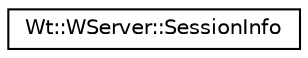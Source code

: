 digraph "Graphical Class Hierarchy"
{
 // LATEX_PDF_SIZE
  edge [fontname="Helvetica",fontsize="10",labelfontname="Helvetica",labelfontsize="10"];
  node [fontname="Helvetica",fontsize="10",shape=record];
  rankdir="LR";
  Node0 [label="Wt::WServer::SessionInfo",height=0.2,width=0.4,color="black", fillcolor="white", style="filled",URL="$structWt_1_1WServer_1_1SessionInfo.html",tooltip="Contains the information for one session."];
}
